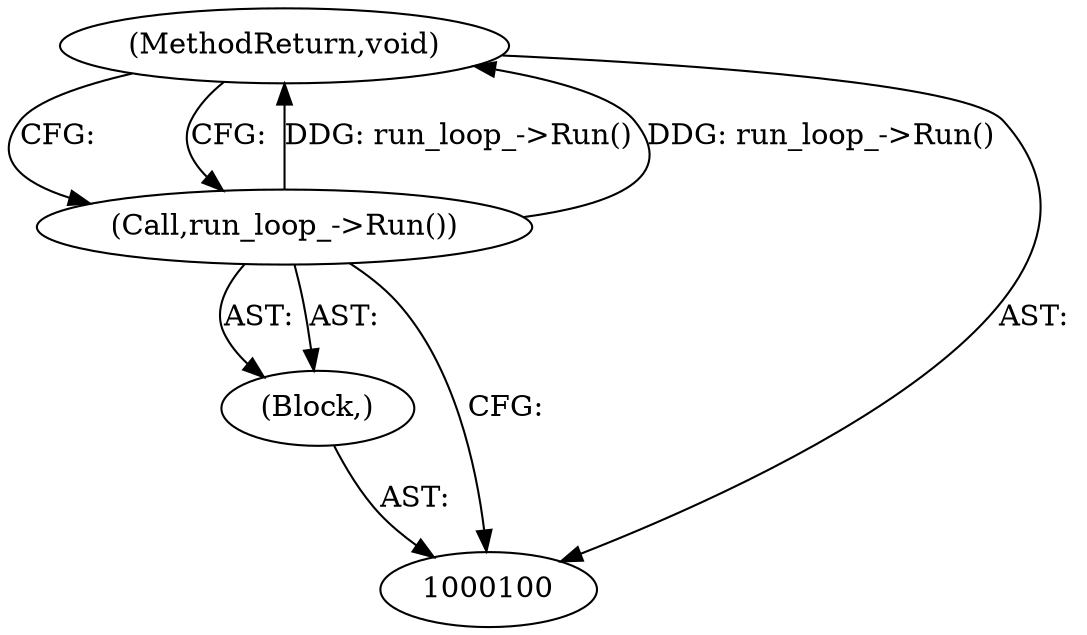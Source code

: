 digraph "0_Chrome_36f801fdbec07d116a6f4f07bb363f10897d6a51_1" {
"1000101" [label="(Block,)"];
"1000103" [label="(MethodReturn,void)"];
"1000102" [label="(Call,run_loop_->Run())"];
"1000101" -> "1000100"  [label="AST: "];
"1000102" -> "1000101"  [label="AST: "];
"1000103" -> "1000100"  [label="AST: "];
"1000103" -> "1000102"  [label="CFG: "];
"1000102" -> "1000103"  [label="DDG: run_loop_->Run()"];
"1000102" -> "1000101"  [label="AST: "];
"1000102" -> "1000100"  [label="CFG: "];
"1000103" -> "1000102"  [label="CFG: "];
"1000102" -> "1000103"  [label="DDG: run_loop_->Run()"];
}
